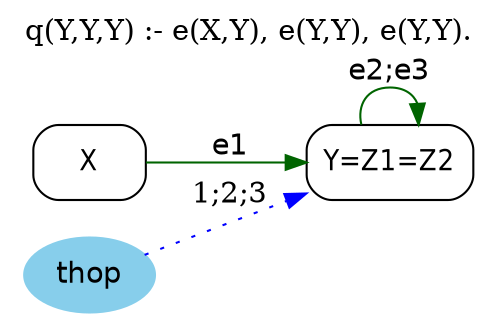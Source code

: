 digraph G {
	graph [bb="0,0,221,146",
		label="q(Y,Y,Y) :- e(X,Y), e(Y,Y), e(Y,Y).",
		labelloc=t,
		lheight=0.21,
		lp="110.5,134.5",
		lwidth=2.85,
		rankdir=LR
	];
	node [label="\N"];
	X	 [fontname="Helvetica-Narrow",
		height=0.5,
		pos="40.5,72",
		shape=box,
		style=rounded,
		width=0.75];
	Y	 [fontname="Helvetica-Narrow",
		height=0.5,
		label="Y=Z1=Z2",
		pos="171.6,72",
		shape=box,
		style=rounded,
		width=1.0417];
	X -> Y	 [color=darkgreen,
		fontname=helvetica,
		label=e1,
		lp="101.6,79.5",
		pos="e,134.03,72 67.663,72 83.863,72 104.89,72 123.79,72"];
	Y -> Y	 [color=darkgreen,
		fontname=helvetica,
		label="e2;e3",
		lp="171.6,115.5",
		pos="e,184.26,90.153 158.93,90.153 156.99,99.539 161.21,108 171.6,108 177.93,108 181.97,104.86 183.72,100.28"];
	thop	 [color=skyblue,
		fillcolor=skyblue,
		fontname=helvetica,
		height=0.5,
		pos="40.5,18",
		shape=oval,
		style="filled,rounded",
		width=0.79437];
	thop -> Y	 [color=blue,
		constraint=false,
		label="1;2;3",
		lp="101.6,55.5",
		pos="e,134.06,56.538 64.545,27.904 81.328,34.817 104.28,44.27 124.62,52.651",
		style=dotted];
}
